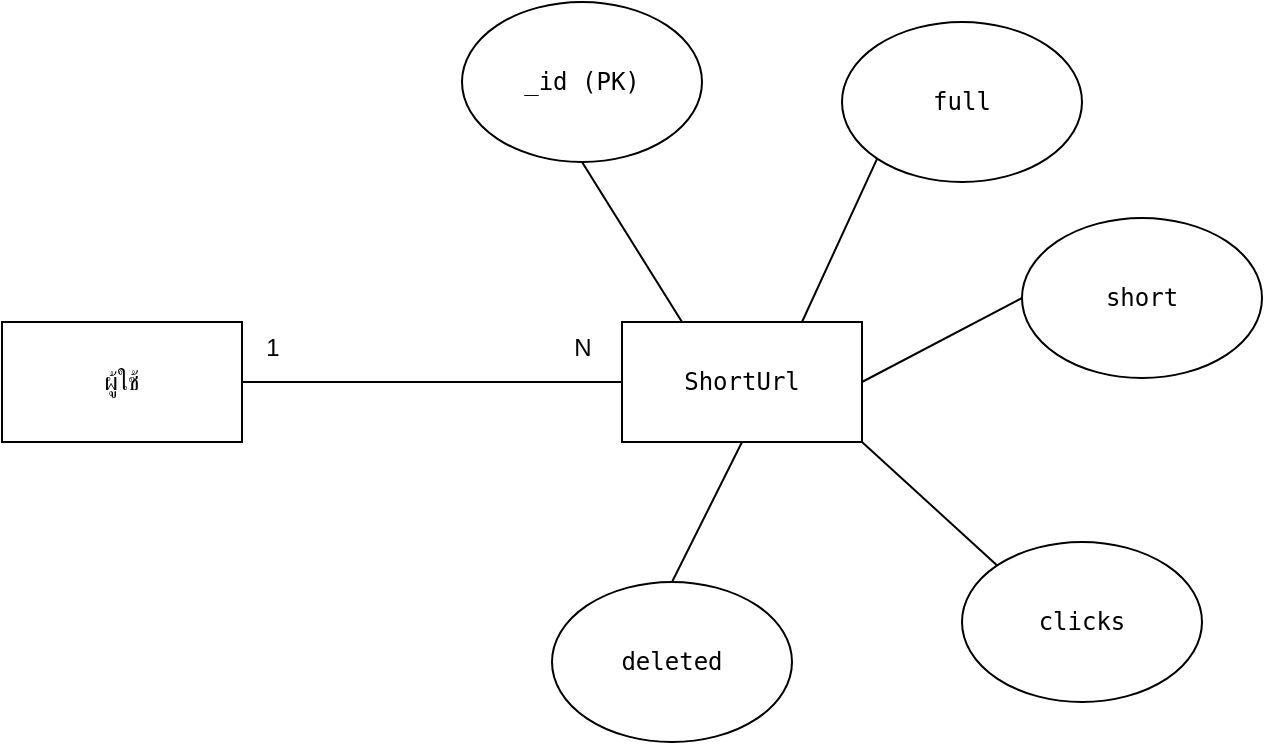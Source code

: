 <mxfile version="21.8.1" type="github">
  <diagram name="Page-1" id="SNrTUylXgjO4tMCObS96">
    <mxGraphModel dx="1114" dy="574" grid="1" gridSize="10" guides="1" tooltips="1" connect="1" arrows="1" fold="1" page="1" pageScale="1" pageWidth="850" pageHeight="1100" math="0" shadow="0">
      <root>
        <mxCell id="0" />
        <mxCell id="1" parent="0" />
        <mxCell id="iT0TRmLleobnAi8caf3s-1" value="ผู้ใช้" style="rounded=0;whiteSpace=wrap;html=1;" vertex="1" parent="1">
          <mxGeometry x="130" y="280" width="120" height="60" as="geometry" />
        </mxCell>
        <mxCell id="iT0TRmLleobnAi8caf3s-4" value="&lt;pre&gt;&lt;code class=&quot;!whitespace-pre hljs language-sql&quot;&gt;ShortUrl&lt;/code&gt;&lt;/pre&gt;" style="whiteSpace=wrap;html=1;rounded=0;" vertex="1" parent="1">
          <mxGeometry x="440" y="280" width="120" height="60" as="geometry" />
        </mxCell>
        <mxCell id="iT0TRmLleobnAi8caf3s-6" value="" style="endArrow=none;html=1;rounded=0;exitX=1;exitY=0.5;exitDx=0;exitDy=0;entryX=0;entryY=0.5;entryDx=0;entryDy=0;" edge="1" parent="1" source="iT0TRmLleobnAi8caf3s-1" target="iT0TRmLleobnAi8caf3s-4">
          <mxGeometry width="50" height="50" relative="1" as="geometry">
            <mxPoint x="300" y="270" as="sourcePoint" />
            <mxPoint x="350" y="220" as="targetPoint" />
          </mxGeometry>
        </mxCell>
        <mxCell id="iT0TRmLleobnAi8caf3s-7" value="&lt;pre&gt;&lt;code class=&quot;!whitespace-pre hljs language-sql&quot;&gt;_id (PK)&lt;/code&gt;&lt;/pre&gt;" style="ellipse;whiteSpace=wrap;html=1;" vertex="1" parent="1">
          <mxGeometry x="360" y="120" width="120" height="80" as="geometry" />
        </mxCell>
        <mxCell id="iT0TRmLleobnAi8caf3s-8" value="" style="endArrow=none;html=1;rounded=0;entryX=0.5;entryY=1;entryDx=0;entryDy=0;exitX=0.25;exitY=0;exitDx=0;exitDy=0;" edge="1" parent="1" source="iT0TRmLleobnAi8caf3s-4" target="iT0TRmLleobnAi8caf3s-7">
          <mxGeometry width="50" height="50" relative="1" as="geometry">
            <mxPoint x="370" y="300" as="sourcePoint" />
            <mxPoint x="420" y="250" as="targetPoint" />
          </mxGeometry>
        </mxCell>
        <mxCell id="iT0TRmLleobnAi8caf3s-9" value="&lt;pre&gt;&lt;code class=&quot;!whitespace-pre hljs language-sql&quot;&gt;full&lt;/code&gt;&lt;/pre&gt;" style="ellipse;whiteSpace=wrap;html=1;" vertex="1" parent="1">
          <mxGeometry x="550" y="130" width="120" height="80" as="geometry" />
        </mxCell>
        <mxCell id="iT0TRmLleobnAi8caf3s-10" value="" style="endArrow=none;html=1;rounded=0;exitX=0.75;exitY=0;exitDx=0;exitDy=0;entryX=0;entryY=1;entryDx=0;entryDy=0;" edge="1" parent="1" source="iT0TRmLleobnAi8caf3s-4" target="iT0TRmLleobnAi8caf3s-9">
          <mxGeometry width="50" height="50" relative="1" as="geometry">
            <mxPoint x="430" y="290" as="sourcePoint" />
            <mxPoint x="480" y="240" as="targetPoint" />
          </mxGeometry>
        </mxCell>
        <mxCell id="iT0TRmLleobnAi8caf3s-11" value="&lt;pre&gt;&lt;code class=&quot;!whitespace-pre hljs language-sql&quot;&gt;short&lt;/code&gt;&lt;/pre&gt;" style="ellipse;whiteSpace=wrap;html=1;" vertex="1" parent="1">
          <mxGeometry x="640" y="228" width="120" height="80" as="geometry" />
        </mxCell>
        <mxCell id="iT0TRmLleobnAi8caf3s-12" value="" style="endArrow=none;html=1;rounded=0;exitX=1;exitY=0.5;exitDx=0;exitDy=0;entryX=0;entryY=0.5;entryDx=0;entryDy=0;" edge="1" parent="1" source="iT0TRmLleobnAi8caf3s-4" target="iT0TRmLleobnAi8caf3s-11">
          <mxGeometry width="50" height="50" relative="1" as="geometry">
            <mxPoint x="600" y="380" as="sourcePoint" />
            <mxPoint x="650" y="330" as="targetPoint" />
          </mxGeometry>
        </mxCell>
        <mxCell id="iT0TRmLleobnAi8caf3s-13" value="&lt;pre&gt;&lt;code class=&quot;!whitespace-pre hljs language-sql&quot;&gt;clicks&lt;/code&gt;&lt;/pre&gt;" style="ellipse;whiteSpace=wrap;html=1;" vertex="1" parent="1">
          <mxGeometry x="610" y="390" width="120" height="80" as="geometry" />
        </mxCell>
        <mxCell id="iT0TRmLleobnAi8caf3s-14" value="" style="endArrow=none;html=1;rounded=0;exitX=1;exitY=1;exitDx=0;exitDy=0;entryX=0;entryY=0;entryDx=0;entryDy=0;" edge="1" parent="1" source="iT0TRmLleobnAi8caf3s-4" target="iT0TRmLleobnAi8caf3s-13">
          <mxGeometry width="50" height="50" relative="1" as="geometry">
            <mxPoint x="600" y="470" as="sourcePoint" />
            <mxPoint x="650" y="420" as="targetPoint" />
          </mxGeometry>
        </mxCell>
        <mxCell id="iT0TRmLleobnAi8caf3s-15" value="&lt;pre&gt;&lt;code class=&quot;!whitespace-pre hljs language-sql&quot;&gt;deleted&lt;/code&gt;&lt;/pre&gt;" style="ellipse;whiteSpace=wrap;html=1;" vertex="1" parent="1">
          <mxGeometry x="405" y="410" width="120" height="80" as="geometry" />
        </mxCell>
        <mxCell id="iT0TRmLleobnAi8caf3s-16" value="" style="endArrow=none;html=1;rounded=0;exitX=0.5;exitY=1;exitDx=0;exitDy=0;entryX=0.5;entryY=0;entryDx=0;entryDy=0;" edge="1" parent="1" source="iT0TRmLleobnAi8caf3s-4" target="iT0TRmLleobnAi8caf3s-15">
          <mxGeometry width="50" height="50" relative="1" as="geometry">
            <mxPoint x="530" y="410" as="sourcePoint" />
            <mxPoint x="580" y="360" as="targetPoint" />
          </mxGeometry>
        </mxCell>
        <mxCell id="iT0TRmLleobnAi8caf3s-17" value="1" style="text;html=1;align=center;verticalAlign=middle;resizable=0;points=[];autosize=1;strokeColor=none;fillColor=none;" vertex="1" parent="1">
          <mxGeometry x="250" y="278" width="30" height="30" as="geometry" />
        </mxCell>
        <mxCell id="iT0TRmLleobnAi8caf3s-20" value="N" style="text;html=1;align=center;verticalAlign=middle;resizable=0;points=[];autosize=1;strokeColor=none;fillColor=none;" vertex="1" parent="1">
          <mxGeometry x="405" y="278" width="30" height="30" as="geometry" />
        </mxCell>
      </root>
    </mxGraphModel>
  </diagram>
</mxfile>
